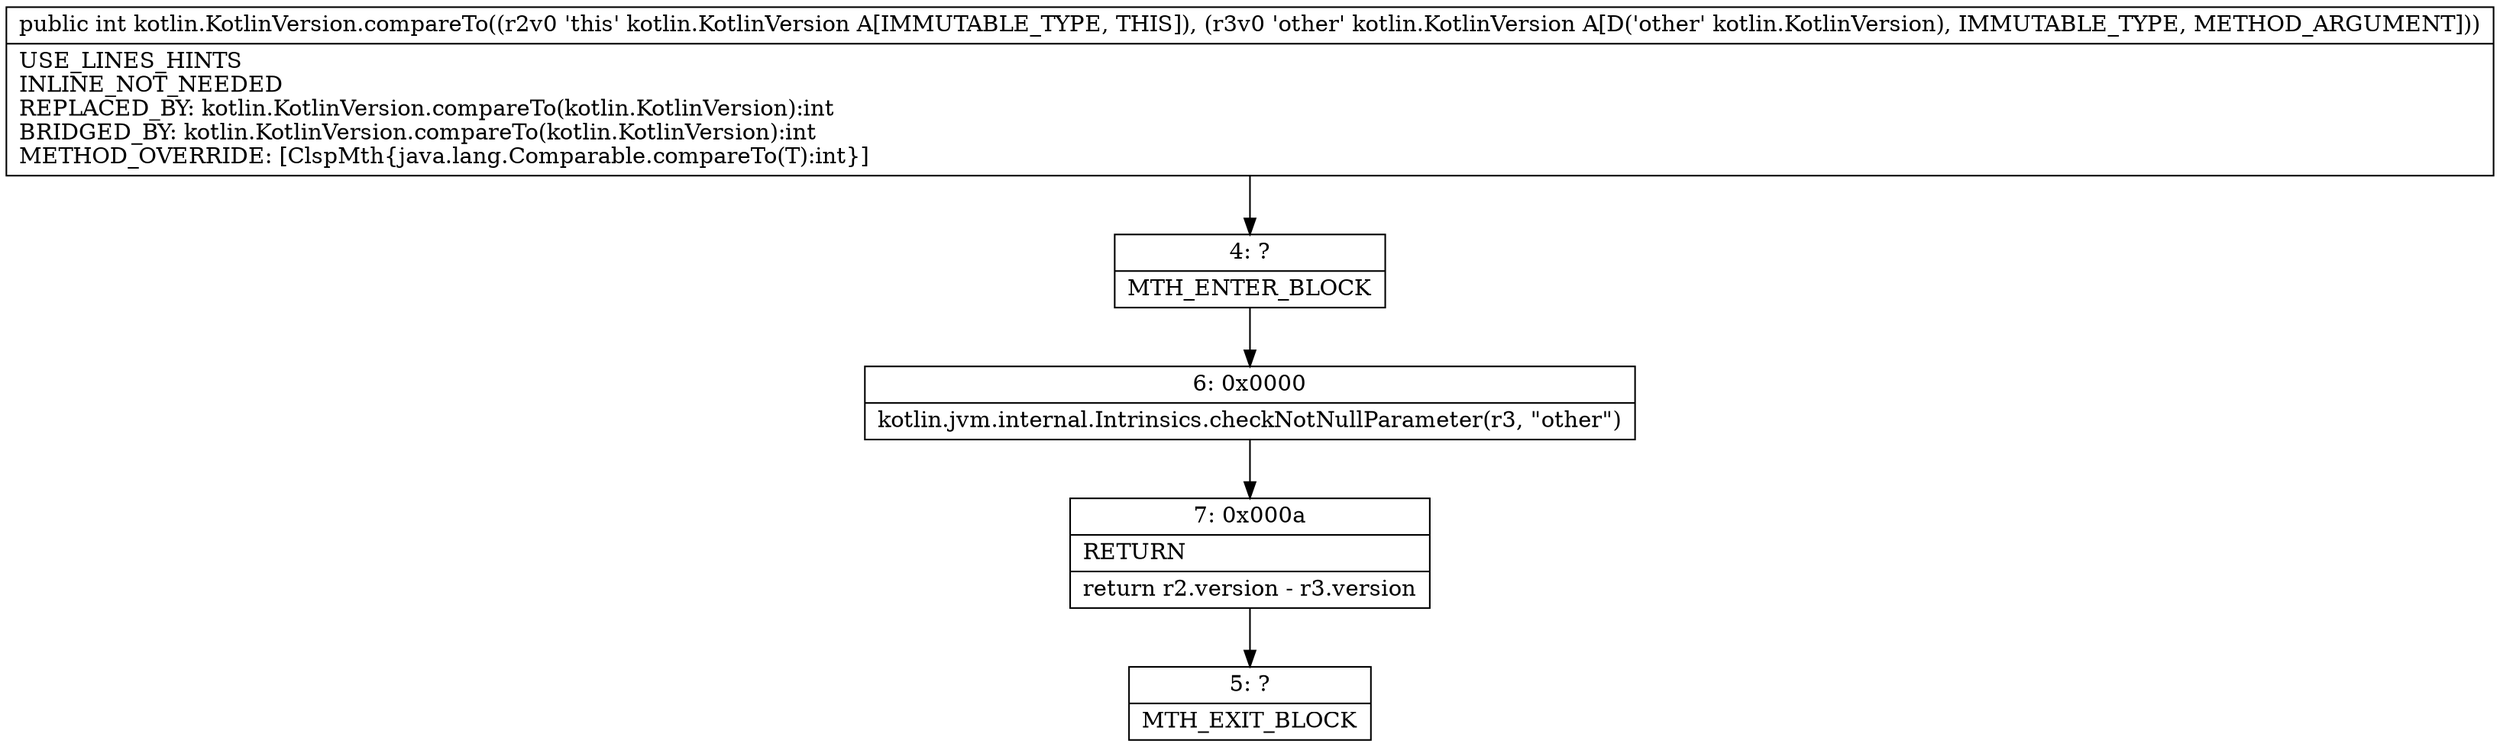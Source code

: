 digraph "CFG forkotlin.KotlinVersion.compareTo(Lkotlin\/KotlinVersion;)I" {
Node_4 [shape=record,label="{4\:\ ?|MTH_ENTER_BLOCK\l}"];
Node_6 [shape=record,label="{6\:\ 0x0000|kotlin.jvm.internal.Intrinsics.checkNotNullParameter(r3, \"other\")\l}"];
Node_7 [shape=record,label="{7\:\ 0x000a|RETURN\l|return r2.version \- r3.version\l}"];
Node_5 [shape=record,label="{5\:\ ?|MTH_EXIT_BLOCK\l}"];
MethodNode[shape=record,label="{public int kotlin.KotlinVersion.compareTo((r2v0 'this' kotlin.KotlinVersion A[IMMUTABLE_TYPE, THIS]), (r3v0 'other' kotlin.KotlinVersion A[D('other' kotlin.KotlinVersion), IMMUTABLE_TYPE, METHOD_ARGUMENT]))  | USE_LINES_HINTS\lINLINE_NOT_NEEDED\lREPLACED_BY: kotlin.KotlinVersion.compareTo(kotlin.KotlinVersion):int\lBRIDGED_BY: kotlin.KotlinVersion.compareTo(kotlin.KotlinVersion):int\lMETHOD_OVERRIDE: [ClspMth\{java.lang.Comparable.compareTo(T):int\}]\l}"];
MethodNode -> Node_4;Node_4 -> Node_6;
Node_6 -> Node_7;
Node_7 -> Node_5;
}

